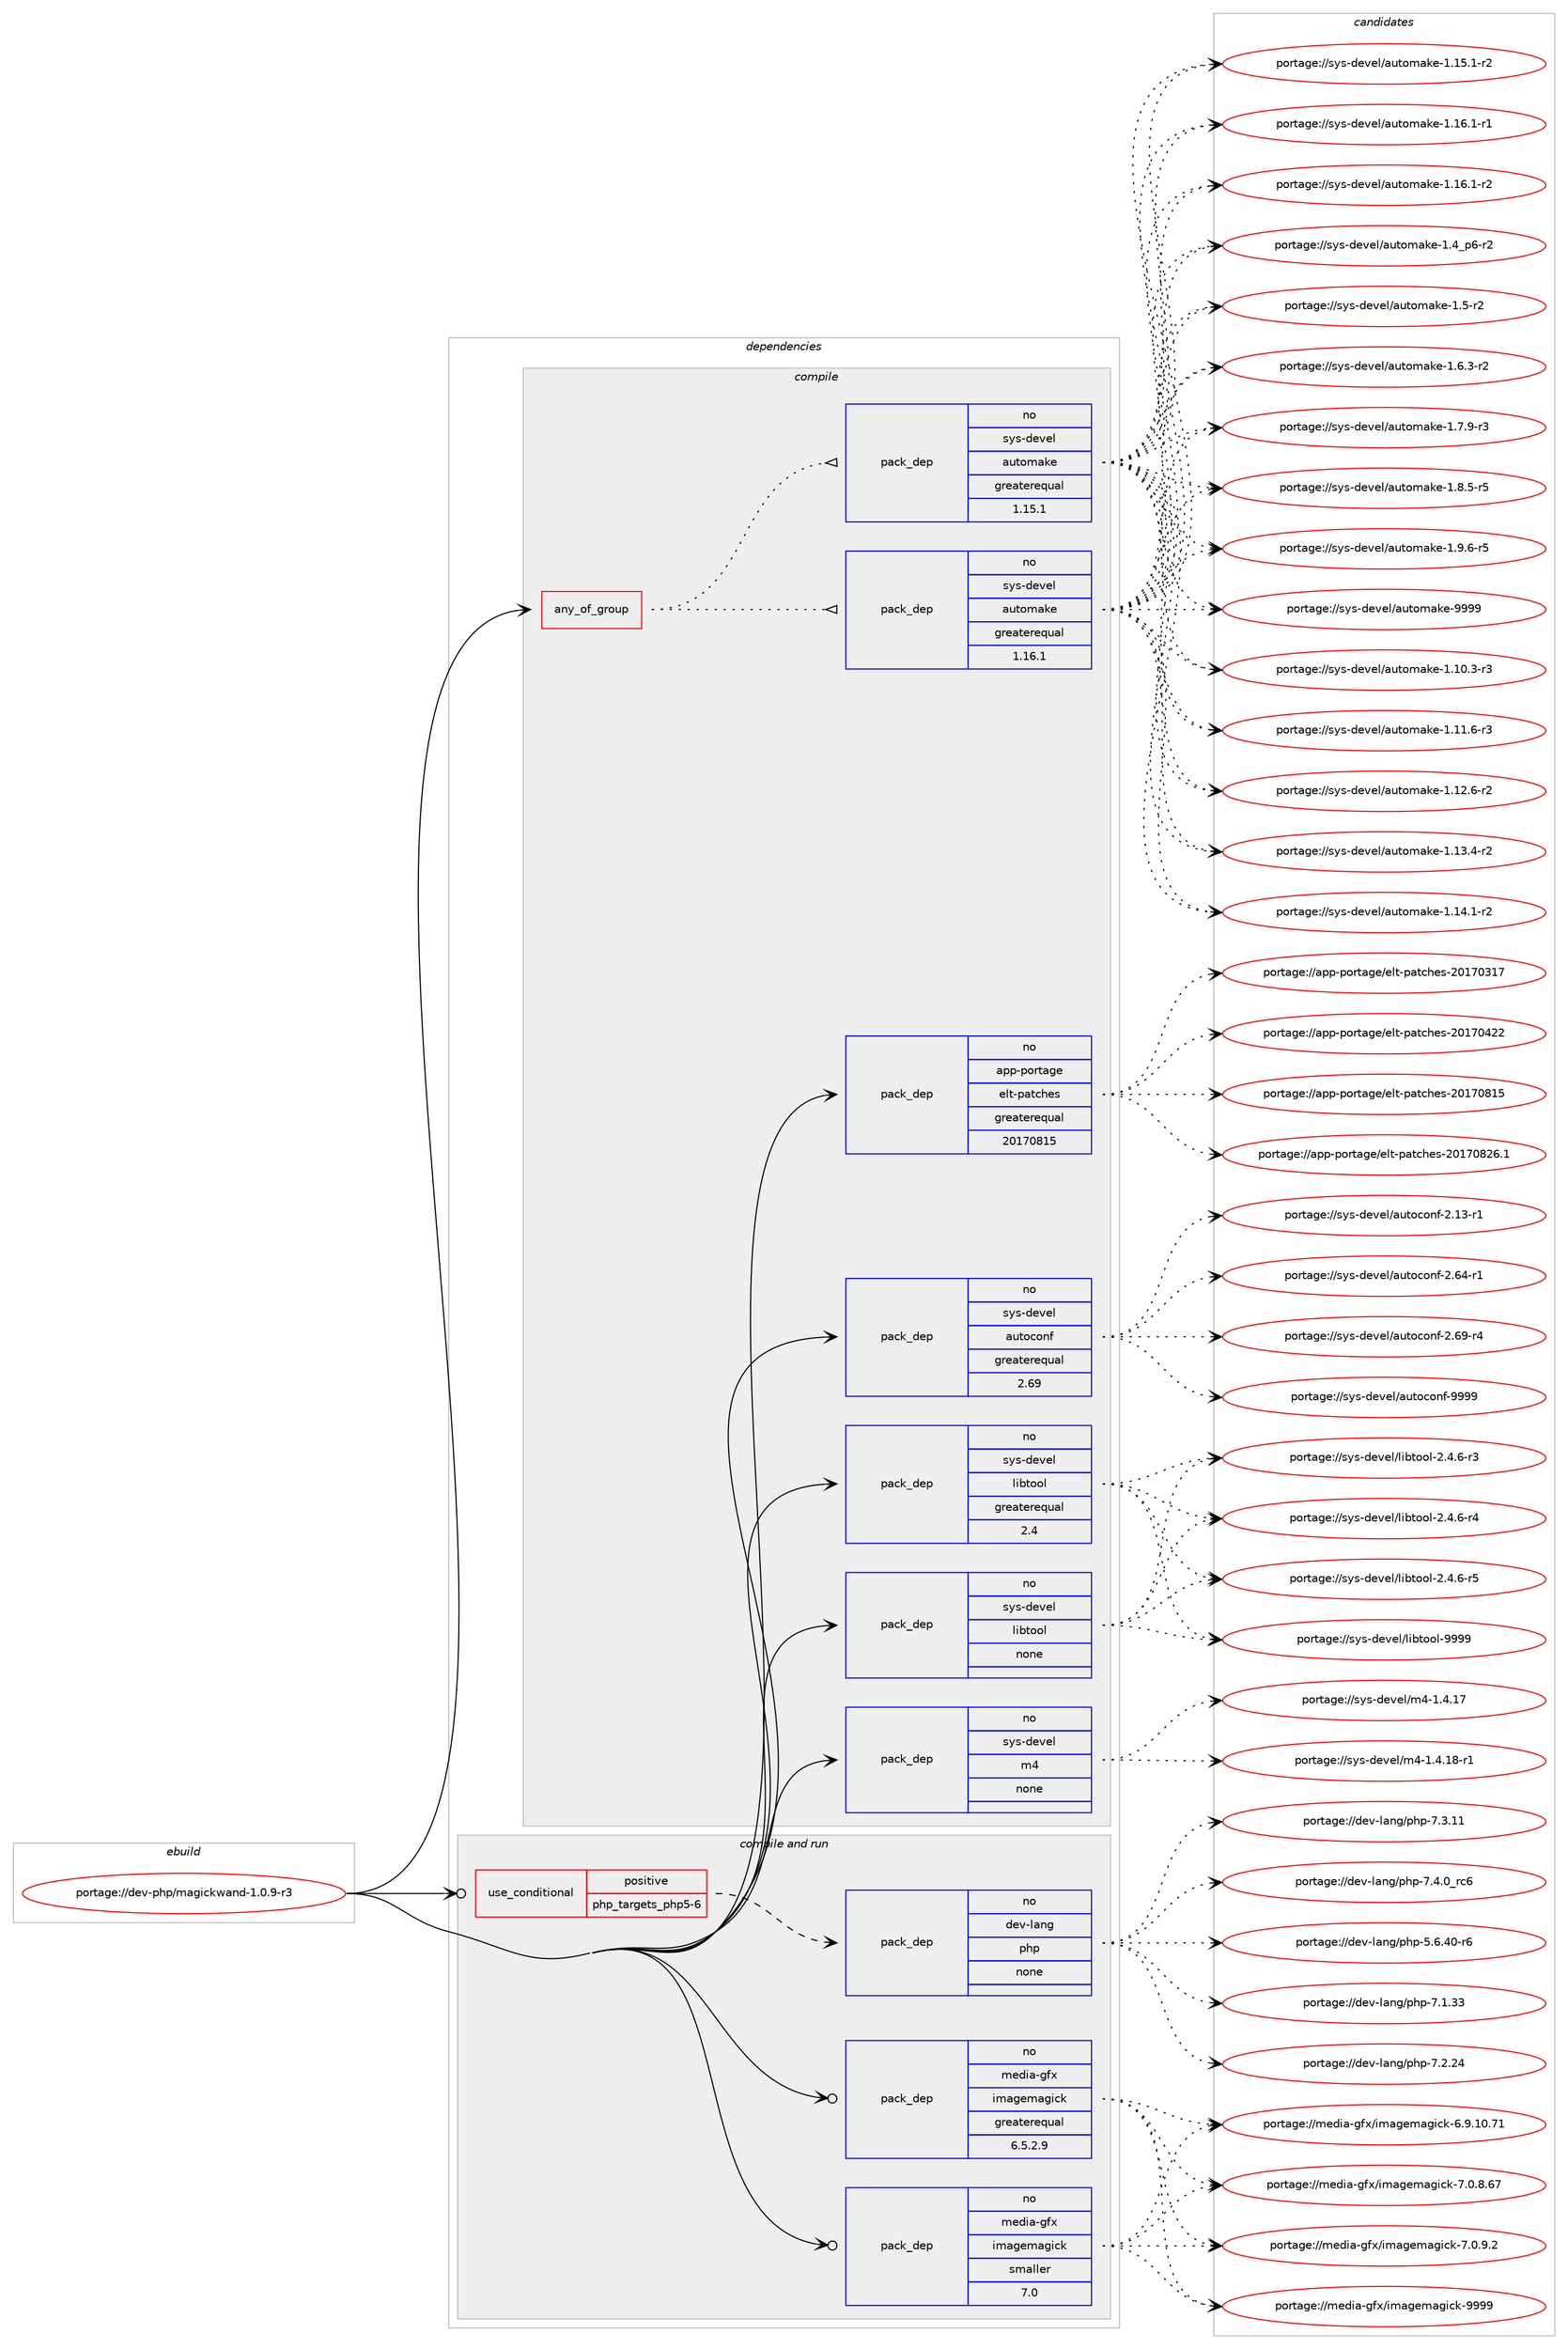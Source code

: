 digraph prolog {

# *************
# Graph options
# *************

newrank=true;
concentrate=true;
compound=true;
graph [rankdir=LR,fontname=Helvetica,fontsize=10,ranksep=1.5];#, ranksep=2.5, nodesep=0.2];
edge  [arrowhead=vee];
node  [fontname=Helvetica,fontsize=10];

# **********
# The ebuild
# **********

subgraph cluster_leftcol {
color=gray;
rank=same;
label=<<i>ebuild</i>>;
id [label="portage://dev-php/magickwand-1.0.9-r3", color=red, width=4, href="../dev-php/magickwand-1.0.9-r3.svg"];
}

# ****************
# The dependencies
# ****************

subgraph cluster_midcol {
color=gray;
label=<<i>dependencies</i>>;
subgraph cluster_compile {
fillcolor="#eeeeee";
style=filled;
label=<<i>compile</i>>;
subgraph any3140 {
dependency124607 [label=<<TABLE BORDER="0" CELLBORDER="1" CELLSPACING="0" CELLPADDING="4"><TR><TD CELLPADDING="10">any_of_group</TD></TR></TABLE>>, shape=none, color=red];subgraph pack97332 {
dependency124608 [label=<<TABLE BORDER="0" CELLBORDER="1" CELLSPACING="0" CELLPADDING="4" WIDTH="220"><TR><TD ROWSPAN="6" CELLPADDING="30">pack_dep</TD></TR><TR><TD WIDTH="110">no</TD></TR><TR><TD>sys-devel</TD></TR><TR><TD>automake</TD></TR><TR><TD>greaterequal</TD></TR><TR><TD>1.16.1</TD></TR></TABLE>>, shape=none, color=blue];
}
dependency124607:e -> dependency124608:w [weight=20,style="dotted",arrowhead="oinv"];
subgraph pack97333 {
dependency124609 [label=<<TABLE BORDER="0" CELLBORDER="1" CELLSPACING="0" CELLPADDING="4" WIDTH="220"><TR><TD ROWSPAN="6" CELLPADDING="30">pack_dep</TD></TR><TR><TD WIDTH="110">no</TD></TR><TR><TD>sys-devel</TD></TR><TR><TD>automake</TD></TR><TR><TD>greaterequal</TD></TR><TR><TD>1.15.1</TD></TR></TABLE>>, shape=none, color=blue];
}
dependency124607:e -> dependency124609:w [weight=20,style="dotted",arrowhead="oinv"];
}
id:e -> dependency124607:w [weight=20,style="solid",arrowhead="vee"];
subgraph pack97334 {
dependency124610 [label=<<TABLE BORDER="0" CELLBORDER="1" CELLSPACING="0" CELLPADDING="4" WIDTH="220"><TR><TD ROWSPAN="6" CELLPADDING="30">pack_dep</TD></TR><TR><TD WIDTH="110">no</TD></TR><TR><TD>app-portage</TD></TR><TR><TD>elt-patches</TD></TR><TR><TD>greaterequal</TD></TR><TR><TD>20170815</TD></TR></TABLE>>, shape=none, color=blue];
}
id:e -> dependency124610:w [weight=20,style="solid",arrowhead="vee"];
subgraph pack97335 {
dependency124611 [label=<<TABLE BORDER="0" CELLBORDER="1" CELLSPACING="0" CELLPADDING="4" WIDTH="220"><TR><TD ROWSPAN="6" CELLPADDING="30">pack_dep</TD></TR><TR><TD WIDTH="110">no</TD></TR><TR><TD>sys-devel</TD></TR><TR><TD>autoconf</TD></TR><TR><TD>greaterequal</TD></TR><TR><TD>2.69</TD></TR></TABLE>>, shape=none, color=blue];
}
id:e -> dependency124611:w [weight=20,style="solid",arrowhead="vee"];
subgraph pack97336 {
dependency124612 [label=<<TABLE BORDER="0" CELLBORDER="1" CELLSPACING="0" CELLPADDING="4" WIDTH="220"><TR><TD ROWSPAN="6" CELLPADDING="30">pack_dep</TD></TR><TR><TD WIDTH="110">no</TD></TR><TR><TD>sys-devel</TD></TR><TR><TD>libtool</TD></TR><TR><TD>greaterequal</TD></TR><TR><TD>2.4</TD></TR></TABLE>>, shape=none, color=blue];
}
id:e -> dependency124612:w [weight=20,style="solid",arrowhead="vee"];
subgraph pack97337 {
dependency124613 [label=<<TABLE BORDER="0" CELLBORDER="1" CELLSPACING="0" CELLPADDING="4" WIDTH="220"><TR><TD ROWSPAN="6" CELLPADDING="30">pack_dep</TD></TR><TR><TD WIDTH="110">no</TD></TR><TR><TD>sys-devel</TD></TR><TR><TD>libtool</TD></TR><TR><TD>none</TD></TR><TR><TD></TD></TR></TABLE>>, shape=none, color=blue];
}
id:e -> dependency124613:w [weight=20,style="solid",arrowhead="vee"];
subgraph pack97338 {
dependency124614 [label=<<TABLE BORDER="0" CELLBORDER="1" CELLSPACING="0" CELLPADDING="4" WIDTH="220"><TR><TD ROWSPAN="6" CELLPADDING="30">pack_dep</TD></TR><TR><TD WIDTH="110">no</TD></TR><TR><TD>sys-devel</TD></TR><TR><TD>m4</TD></TR><TR><TD>none</TD></TR><TR><TD></TD></TR></TABLE>>, shape=none, color=blue];
}
id:e -> dependency124614:w [weight=20,style="solid",arrowhead="vee"];
}
subgraph cluster_compileandrun {
fillcolor="#eeeeee";
style=filled;
label=<<i>compile and run</i>>;
subgraph cond24070 {
dependency124615 [label=<<TABLE BORDER="0" CELLBORDER="1" CELLSPACING="0" CELLPADDING="4"><TR><TD ROWSPAN="3" CELLPADDING="10">use_conditional</TD></TR><TR><TD>positive</TD></TR><TR><TD>php_targets_php5-6</TD></TR></TABLE>>, shape=none, color=red];
subgraph pack97339 {
dependency124616 [label=<<TABLE BORDER="0" CELLBORDER="1" CELLSPACING="0" CELLPADDING="4" WIDTH="220"><TR><TD ROWSPAN="6" CELLPADDING="30">pack_dep</TD></TR><TR><TD WIDTH="110">no</TD></TR><TR><TD>dev-lang</TD></TR><TR><TD>php</TD></TR><TR><TD>none</TD></TR><TR><TD></TD></TR></TABLE>>, shape=none, color=blue];
}
dependency124615:e -> dependency124616:w [weight=20,style="dashed",arrowhead="vee"];
}
id:e -> dependency124615:w [weight=20,style="solid",arrowhead="odotvee"];
subgraph pack97340 {
dependency124617 [label=<<TABLE BORDER="0" CELLBORDER="1" CELLSPACING="0" CELLPADDING="4" WIDTH="220"><TR><TD ROWSPAN="6" CELLPADDING="30">pack_dep</TD></TR><TR><TD WIDTH="110">no</TD></TR><TR><TD>media-gfx</TD></TR><TR><TD>imagemagick</TD></TR><TR><TD>greaterequal</TD></TR><TR><TD>6.5.2.9</TD></TR></TABLE>>, shape=none, color=blue];
}
id:e -> dependency124617:w [weight=20,style="solid",arrowhead="odotvee"];
subgraph pack97341 {
dependency124618 [label=<<TABLE BORDER="0" CELLBORDER="1" CELLSPACING="0" CELLPADDING="4" WIDTH="220"><TR><TD ROWSPAN="6" CELLPADDING="30">pack_dep</TD></TR><TR><TD WIDTH="110">no</TD></TR><TR><TD>media-gfx</TD></TR><TR><TD>imagemagick</TD></TR><TR><TD>smaller</TD></TR><TR><TD>7.0</TD></TR></TABLE>>, shape=none, color=blue];
}
id:e -> dependency124618:w [weight=20,style="solid",arrowhead="odotvee"];
}
subgraph cluster_run {
fillcolor="#eeeeee";
style=filled;
label=<<i>run</i>>;
}
}

# **************
# The candidates
# **************

subgraph cluster_choices {
rank=same;
color=gray;
label=<<i>candidates</i>>;

subgraph choice97332 {
color=black;
nodesep=1;
choiceportage11512111545100101118101108479711711611110997107101454946494846514511451 [label="portage://sys-devel/automake-1.10.3-r3", color=red, width=4,href="../sys-devel/automake-1.10.3-r3.svg"];
choiceportage11512111545100101118101108479711711611110997107101454946494946544511451 [label="portage://sys-devel/automake-1.11.6-r3", color=red, width=4,href="../sys-devel/automake-1.11.6-r3.svg"];
choiceportage11512111545100101118101108479711711611110997107101454946495046544511450 [label="portage://sys-devel/automake-1.12.6-r2", color=red, width=4,href="../sys-devel/automake-1.12.6-r2.svg"];
choiceportage11512111545100101118101108479711711611110997107101454946495146524511450 [label="portage://sys-devel/automake-1.13.4-r2", color=red, width=4,href="../sys-devel/automake-1.13.4-r2.svg"];
choiceportage11512111545100101118101108479711711611110997107101454946495246494511450 [label="portage://sys-devel/automake-1.14.1-r2", color=red, width=4,href="../sys-devel/automake-1.14.1-r2.svg"];
choiceportage11512111545100101118101108479711711611110997107101454946495346494511450 [label="portage://sys-devel/automake-1.15.1-r2", color=red, width=4,href="../sys-devel/automake-1.15.1-r2.svg"];
choiceportage11512111545100101118101108479711711611110997107101454946495446494511449 [label="portage://sys-devel/automake-1.16.1-r1", color=red, width=4,href="../sys-devel/automake-1.16.1-r1.svg"];
choiceportage11512111545100101118101108479711711611110997107101454946495446494511450 [label="portage://sys-devel/automake-1.16.1-r2", color=red, width=4,href="../sys-devel/automake-1.16.1-r2.svg"];
choiceportage115121115451001011181011084797117116111109971071014549465295112544511450 [label="portage://sys-devel/automake-1.4_p6-r2", color=red, width=4,href="../sys-devel/automake-1.4_p6-r2.svg"];
choiceportage11512111545100101118101108479711711611110997107101454946534511450 [label="portage://sys-devel/automake-1.5-r2", color=red, width=4,href="../sys-devel/automake-1.5-r2.svg"];
choiceportage115121115451001011181011084797117116111109971071014549465446514511450 [label="portage://sys-devel/automake-1.6.3-r2", color=red, width=4,href="../sys-devel/automake-1.6.3-r2.svg"];
choiceportage115121115451001011181011084797117116111109971071014549465546574511451 [label="portage://sys-devel/automake-1.7.9-r3", color=red, width=4,href="../sys-devel/automake-1.7.9-r3.svg"];
choiceportage115121115451001011181011084797117116111109971071014549465646534511453 [label="portage://sys-devel/automake-1.8.5-r5", color=red, width=4,href="../sys-devel/automake-1.8.5-r5.svg"];
choiceportage115121115451001011181011084797117116111109971071014549465746544511453 [label="portage://sys-devel/automake-1.9.6-r5", color=red, width=4,href="../sys-devel/automake-1.9.6-r5.svg"];
choiceportage115121115451001011181011084797117116111109971071014557575757 [label="portage://sys-devel/automake-9999", color=red, width=4,href="../sys-devel/automake-9999.svg"];
dependency124608:e -> choiceportage11512111545100101118101108479711711611110997107101454946494846514511451:w [style=dotted,weight="100"];
dependency124608:e -> choiceportage11512111545100101118101108479711711611110997107101454946494946544511451:w [style=dotted,weight="100"];
dependency124608:e -> choiceportage11512111545100101118101108479711711611110997107101454946495046544511450:w [style=dotted,weight="100"];
dependency124608:e -> choiceportage11512111545100101118101108479711711611110997107101454946495146524511450:w [style=dotted,weight="100"];
dependency124608:e -> choiceportage11512111545100101118101108479711711611110997107101454946495246494511450:w [style=dotted,weight="100"];
dependency124608:e -> choiceportage11512111545100101118101108479711711611110997107101454946495346494511450:w [style=dotted,weight="100"];
dependency124608:e -> choiceportage11512111545100101118101108479711711611110997107101454946495446494511449:w [style=dotted,weight="100"];
dependency124608:e -> choiceportage11512111545100101118101108479711711611110997107101454946495446494511450:w [style=dotted,weight="100"];
dependency124608:e -> choiceportage115121115451001011181011084797117116111109971071014549465295112544511450:w [style=dotted,weight="100"];
dependency124608:e -> choiceportage11512111545100101118101108479711711611110997107101454946534511450:w [style=dotted,weight="100"];
dependency124608:e -> choiceportage115121115451001011181011084797117116111109971071014549465446514511450:w [style=dotted,weight="100"];
dependency124608:e -> choiceportage115121115451001011181011084797117116111109971071014549465546574511451:w [style=dotted,weight="100"];
dependency124608:e -> choiceportage115121115451001011181011084797117116111109971071014549465646534511453:w [style=dotted,weight="100"];
dependency124608:e -> choiceportage115121115451001011181011084797117116111109971071014549465746544511453:w [style=dotted,weight="100"];
dependency124608:e -> choiceportage115121115451001011181011084797117116111109971071014557575757:w [style=dotted,weight="100"];
}
subgraph choice97333 {
color=black;
nodesep=1;
choiceportage11512111545100101118101108479711711611110997107101454946494846514511451 [label="portage://sys-devel/automake-1.10.3-r3", color=red, width=4,href="../sys-devel/automake-1.10.3-r3.svg"];
choiceportage11512111545100101118101108479711711611110997107101454946494946544511451 [label="portage://sys-devel/automake-1.11.6-r3", color=red, width=4,href="../sys-devel/automake-1.11.6-r3.svg"];
choiceportage11512111545100101118101108479711711611110997107101454946495046544511450 [label="portage://sys-devel/automake-1.12.6-r2", color=red, width=4,href="../sys-devel/automake-1.12.6-r2.svg"];
choiceportage11512111545100101118101108479711711611110997107101454946495146524511450 [label="portage://sys-devel/automake-1.13.4-r2", color=red, width=4,href="../sys-devel/automake-1.13.4-r2.svg"];
choiceportage11512111545100101118101108479711711611110997107101454946495246494511450 [label="portage://sys-devel/automake-1.14.1-r2", color=red, width=4,href="../sys-devel/automake-1.14.1-r2.svg"];
choiceportage11512111545100101118101108479711711611110997107101454946495346494511450 [label="portage://sys-devel/automake-1.15.1-r2", color=red, width=4,href="../sys-devel/automake-1.15.1-r2.svg"];
choiceportage11512111545100101118101108479711711611110997107101454946495446494511449 [label="portage://sys-devel/automake-1.16.1-r1", color=red, width=4,href="../sys-devel/automake-1.16.1-r1.svg"];
choiceportage11512111545100101118101108479711711611110997107101454946495446494511450 [label="portage://sys-devel/automake-1.16.1-r2", color=red, width=4,href="../sys-devel/automake-1.16.1-r2.svg"];
choiceportage115121115451001011181011084797117116111109971071014549465295112544511450 [label="portage://sys-devel/automake-1.4_p6-r2", color=red, width=4,href="../sys-devel/automake-1.4_p6-r2.svg"];
choiceportage11512111545100101118101108479711711611110997107101454946534511450 [label="portage://sys-devel/automake-1.5-r2", color=red, width=4,href="../sys-devel/automake-1.5-r2.svg"];
choiceportage115121115451001011181011084797117116111109971071014549465446514511450 [label="portage://sys-devel/automake-1.6.3-r2", color=red, width=4,href="../sys-devel/automake-1.6.3-r2.svg"];
choiceportage115121115451001011181011084797117116111109971071014549465546574511451 [label="portage://sys-devel/automake-1.7.9-r3", color=red, width=4,href="../sys-devel/automake-1.7.9-r3.svg"];
choiceportage115121115451001011181011084797117116111109971071014549465646534511453 [label="portage://sys-devel/automake-1.8.5-r5", color=red, width=4,href="../sys-devel/automake-1.8.5-r5.svg"];
choiceportage115121115451001011181011084797117116111109971071014549465746544511453 [label="portage://sys-devel/automake-1.9.6-r5", color=red, width=4,href="../sys-devel/automake-1.9.6-r5.svg"];
choiceportage115121115451001011181011084797117116111109971071014557575757 [label="portage://sys-devel/automake-9999", color=red, width=4,href="../sys-devel/automake-9999.svg"];
dependency124609:e -> choiceportage11512111545100101118101108479711711611110997107101454946494846514511451:w [style=dotted,weight="100"];
dependency124609:e -> choiceportage11512111545100101118101108479711711611110997107101454946494946544511451:w [style=dotted,weight="100"];
dependency124609:e -> choiceportage11512111545100101118101108479711711611110997107101454946495046544511450:w [style=dotted,weight="100"];
dependency124609:e -> choiceportage11512111545100101118101108479711711611110997107101454946495146524511450:w [style=dotted,weight="100"];
dependency124609:e -> choiceportage11512111545100101118101108479711711611110997107101454946495246494511450:w [style=dotted,weight="100"];
dependency124609:e -> choiceportage11512111545100101118101108479711711611110997107101454946495346494511450:w [style=dotted,weight="100"];
dependency124609:e -> choiceportage11512111545100101118101108479711711611110997107101454946495446494511449:w [style=dotted,weight="100"];
dependency124609:e -> choiceportage11512111545100101118101108479711711611110997107101454946495446494511450:w [style=dotted,weight="100"];
dependency124609:e -> choiceportage115121115451001011181011084797117116111109971071014549465295112544511450:w [style=dotted,weight="100"];
dependency124609:e -> choiceportage11512111545100101118101108479711711611110997107101454946534511450:w [style=dotted,weight="100"];
dependency124609:e -> choiceportage115121115451001011181011084797117116111109971071014549465446514511450:w [style=dotted,weight="100"];
dependency124609:e -> choiceportage115121115451001011181011084797117116111109971071014549465546574511451:w [style=dotted,weight="100"];
dependency124609:e -> choiceportage115121115451001011181011084797117116111109971071014549465646534511453:w [style=dotted,weight="100"];
dependency124609:e -> choiceportage115121115451001011181011084797117116111109971071014549465746544511453:w [style=dotted,weight="100"];
dependency124609:e -> choiceportage115121115451001011181011084797117116111109971071014557575757:w [style=dotted,weight="100"];
}
subgraph choice97334 {
color=black;
nodesep=1;
choiceportage97112112451121111141169710310147101108116451129711699104101115455048495548514955 [label="portage://app-portage/elt-patches-20170317", color=red, width=4,href="../app-portage/elt-patches-20170317.svg"];
choiceportage97112112451121111141169710310147101108116451129711699104101115455048495548525050 [label="portage://app-portage/elt-patches-20170422", color=red, width=4,href="../app-portage/elt-patches-20170422.svg"];
choiceportage97112112451121111141169710310147101108116451129711699104101115455048495548564953 [label="portage://app-portage/elt-patches-20170815", color=red, width=4,href="../app-portage/elt-patches-20170815.svg"];
choiceportage971121124511211111411697103101471011081164511297116991041011154550484955485650544649 [label="portage://app-portage/elt-patches-20170826.1", color=red, width=4,href="../app-portage/elt-patches-20170826.1.svg"];
dependency124610:e -> choiceportage97112112451121111141169710310147101108116451129711699104101115455048495548514955:w [style=dotted,weight="100"];
dependency124610:e -> choiceportage97112112451121111141169710310147101108116451129711699104101115455048495548525050:w [style=dotted,weight="100"];
dependency124610:e -> choiceportage97112112451121111141169710310147101108116451129711699104101115455048495548564953:w [style=dotted,weight="100"];
dependency124610:e -> choiceportage971121124511211111411697103101471011081164511297116991041011154550484955485650544649:w [style=dotted,weight="100"];
}
subgraph choice97335 {
color=black;
nodesep=1;
choiceportage1151211154510010111810110847971171161119911111010245504649514511449 [label="portage://sys-devel/autoconf-2.13-r1", color=red, width=4,href="../sys-devel/autoconf-2.13-r1.svg"];
choiceportage1151211154510010111810110847971171161119911111010245504654524511449 [label="portage://sys-devel/autoconf-2.64-r1", color=red, width=4,href="../sys-devel/autoconf-2.64-r1.svg"];
choiceportage1151211154510010111810110847971171161119911111010245504654574511452 [label="portage://sys-devel/autoconf-2.69-r4", color=red, width=4,href="../sys-devel/autoconf-2.69-r4.svg"];
choiceportage115121115451001011181011084797117116111991111101024557575757 [label="portage://sys-devel/autoconf-9999", color=red, width=4,href="../sys-devel/autoconf-9999.svg"];
dependency124611:e -> choiceportage1151211154510010111810110847971171161119911111010245504649514511449:w [style=dotted,weight="100"];
dependency124611:e -> choiceportage1151211154510010111810110847971171161119911111010245504654524511449:w [style=dotted,weight="100"];
dependency124611:e -> choiceportage1151211154510010111810110847971171161119911111010245504654574511452:w [style=dotted,weight="100"];
dependency124611:e -> choiceportage115121115451001011181011084797117116111991111101024557575757:w [style=dotted,weight="100"];
}
subgraph choice97336 {
color=black;
nodesep=1;
choiceportage1151211154510010111810110847108105981161111111084550465246544511451 [label="portage://sys-devel/libtool-2.4.6-r3", color=red, width=4,href="../sys-devel/libtool-2.4.6-r3.svg"];
choiceportage1151211154510010111810110847108105981161111111084550465246544511452 [label="portage://sys-devel/libtool-2.4.6-r4", color=red, width=4,href="../sys-devel/libtool-2.4.6-r4.svg"];
choiceportage1151211154510010111810110847108105981161111111084550465246544511453 [label="portage://sys-devel/libtool-2.4.6-r5", color=red, width=4,href="../sys-devel/libtool-2.4.6-r5.svg"];
choiceportage1151211154510010111810110847108105981161111111084557575757 [label="portage://sys-devel/libtool-9999", color=red, width=4,href="../sys-devel/libtool-9999.svg"];
dependency124612:e -> choiceportage1151211154510010111810110847108105981161111111084550465246544511451:w [style=dotted,weight="100"];
dependency124612:e -> choiceportage1151211154510010111810110847108105981161111111084550465246544511452:w [style=dotted,weight="100"];
dependency124612:e -> choiceportage1151211154510010111810110847108105981161111111084550465246544511453:w [style=dotted,weight="100"];
dependency124612:e -> choiceportage1151211154510010111810110847108105981161111111084557575757:w [style=dotted,weight="100"];
}
subgraph choice97337 {
color=black;
nodesep=1;
choiceportage1151211154510010111810110847108105981161111111084550465246544511451 [label="portage://sys-devel/libtool-2.4.6-r3", color=red, width=4,href="../sys-devel/libtool-2.4.6-r3.svg"];
choiceportage1151211154510010111810110847108105981161111111084550465246544511452 [label="portage://sys-devel/libtool-2.4.6-r4", color=red, width=4,href="../sys-devel/libtool-2.4.6-r4.svg"];
choiceportage1151211154510010111810110847108105981161111111084550465246544511453 [label="portage://sys-devel/libtool-2.4.6-r5", color=red, width=4,href="../sys-devel/libtool-2.4.6-r5.svg"];
choiceportage1151211154510010111810110847108105981161111111084557575757 [label="portage://sys-devel/libtool-9999", color=red, width=4,href="../sys-devel/libtool-9999.svg"];
dependency124613:e -> choiceportage1151211154510010111810110847108105981161111111084550465246544511451:w [style=dotted,weight="100"];
dependency124613:e -> choiceportage1151211154510010111810110847108105981161111111084550465246544511452:w [style=dotted,weight="100"];
dependency124613:e -> choiceportage1151211154510010111810110847108105981161111111084550465246544511453:w [style=dotted,weight="100"];
dependency124613:e -> choiceportage1151211154510010111810110847108105981161111111084557575757:w [style=dotted,weight="100"];
}
subgraph choice97338 {
color=black;
nodesep=1;
choiceportage11512111545100101118101108471095245494652464955 [label="portage://sys-devel/m4-1.4.17", color=red, width=4,href="../sys-devel/m4-1.4.17.svg"];
choiceportage115121115451001011181011084710952454946524649564511449 [label="portage://sys-devel/m4-1.4.18-r1", color=red, width=4,href="../sys-devel/m4-1.4.18-r1.svg"];
dependency124614:e -> choiceportage11512111545100101118101108471095245494652464955:w [style=dotted,weight="100"];
dependency124614:e -> choiceportage115121115451001011181011084710952454946524649564511449:w [style=dotted,weight="100"];
}
subgraph choice97339 {
color=black;
nodesep=1;
choiceportage100101118451089711010347112104112455346544652484511454 [label="portage://dev-lang/php-5.6.40-r6", color=red, width=4,href="../dev-lang/php-5.6.40-r6.svg"];
choiceportage10010111845108971101034711210411245554649465151 [label="portage://dev-lang/php-7.1.33", color=red, width=4,href="../dev-lang/php-7.1.33.svg"];
choiceportage10010111845108971101034711210411245554650465052 [label="portage://dev-lang/php-7.2.24", color=red, width=4,href="../dev-lang/php-7.2.24.svg"];
choiceportage10010111845108971101034711210411245554651464949 [label="portage://dev-lang/php-7.3.11", color=red, width=4,href="../dev-lang/php-7.3.11.svg"];
choiceportage100101118451089711010347112104112455546524648951149954 [label="portage://dev-lang/php-7.4.0_rc6", color=red, width=4,href="../dev-lang/php-7.4.0_rc6.svg"];
dependency124616:e -> choiceportage100101118451089711010347112104112455346544652484511454:w [style=dotted,weight="100"];
dependency124616:e -> choiceportage10010111845108971101034711210411245554649465151:w [style=dotted,weight="100"];
dependency124616:e -> choiceportage10010111845108971101034711210411245554650465052:w [style=dotted,weight="100"];
dependency124616:e -> choiceportage10010111845108971101034711210411245554651464949:w [style=dotted,weight="100"];
dependency124616:e -> choiceportage100101118451089711010347112104112455546524648951149954:w [style=dotted,weight="100"];
}
subgraph choice97340 {
color=black;
nodesep=1;
choiceportage10910110010597451031021204710510997103101109971031059910745544657464948465549 [label="portage://media-gfx/imagemagick-6.9.10.71", color=red, width=4,href="../media-gfx/imagemagick-6.9.10.71.svg"];
choiceportage109101100105974510310212047105109971031011099710310599107455546484656465455 [label="portage://media-gfx/imagemagick-7.0.8.67", color=red, width=4,href="../media-gfx/imagemagick-7.0.8.67.svg"];
choiceportage1091011001059745103102120471051099710310110997103105991074555464846574650 [label="portage://media-gfx/imagemagick-7.0.9.2", color=red, width=4,href="../media-gfx/imagemagick-7.0.9.2.svg"];
choiceportage1091011001059745103102120471051099710310110997103105991074557575757 [label="portage://media-gfx/imagemagick-9999", color=red, width=4,href="../media-gfx/imagemagick-9999.svg"];
dependency124617:e -> choiceportage10910110010597451031021204710510997103101109971031059910745544657464948465549:w [style=dotted,weight="100"];
dependency124617:e -> choiceportage109101100105974510310212047105109971031011099710310599107455546484656465455:w [style=dotted,weight="100"];
dependency124617:e -> choiceportage1091011001059745103102120471051099710310110997103105991074555464846574650:w [style=dotted,weight="100"];
dependency124617:e -> choiceportage1091011001059745103102120471051099710310110997103105991074557575757:w [style=dotted,weight="100"];
}
subgraph choice97341 {
color=black;
nodesep=1;
choiceportage10910110010597451031021204710510997103101109971031059910745544657464948465549 [label="portage://media-gfx/imagemagick-6.9.10.71", color=red, width=4,href="../media-gfx/imagemagick-6.9.10.71.svg"];
choiceportage109101100105974510310212047105109971031011099710310599107455546484656465455 [label="portage://media-gfx/imagemagick-7.0.8.67", color=red, width=4,href="../media-gfx/imagemagick-7.0.8.67.svg"];
choiceportage1091011001059745103102120471051099710310110997103105991074555464846574650 [label="portage://media-gfx/imagemagick-7.0.9.2", color=red, width=4,href="../media-gfx/imagemagick-7.0.9.2.svg"];
choiceportage1091011001059745103102120471051099710310110997103105991074557575757 [label="portage://media-gfx/imagemagick-9999", color=red, width=4,href="../media-gfx/imagemagick-9999.svg"];
dependency124618:e -> choiceportage10910110010597451031021204710510997103101109971031059910745544657464948465549:w [style=dotted,weight="100"];
dependency124618:e -> choiceportage109101100105974510310212047105109971031011099710310599107455546484656465455:w [style=dotted,weight="100"];
dependency124618:e -> choiceportage1091011001059745103102120471051099710310110997103105991074555464846574650:w [style=dotted,weight="100"];
dependency124618:e -> choiceportage1091011001059745103102120471051099710310110997103105991074557575757:w [style=dotted,weight="100"];
}
}

}
